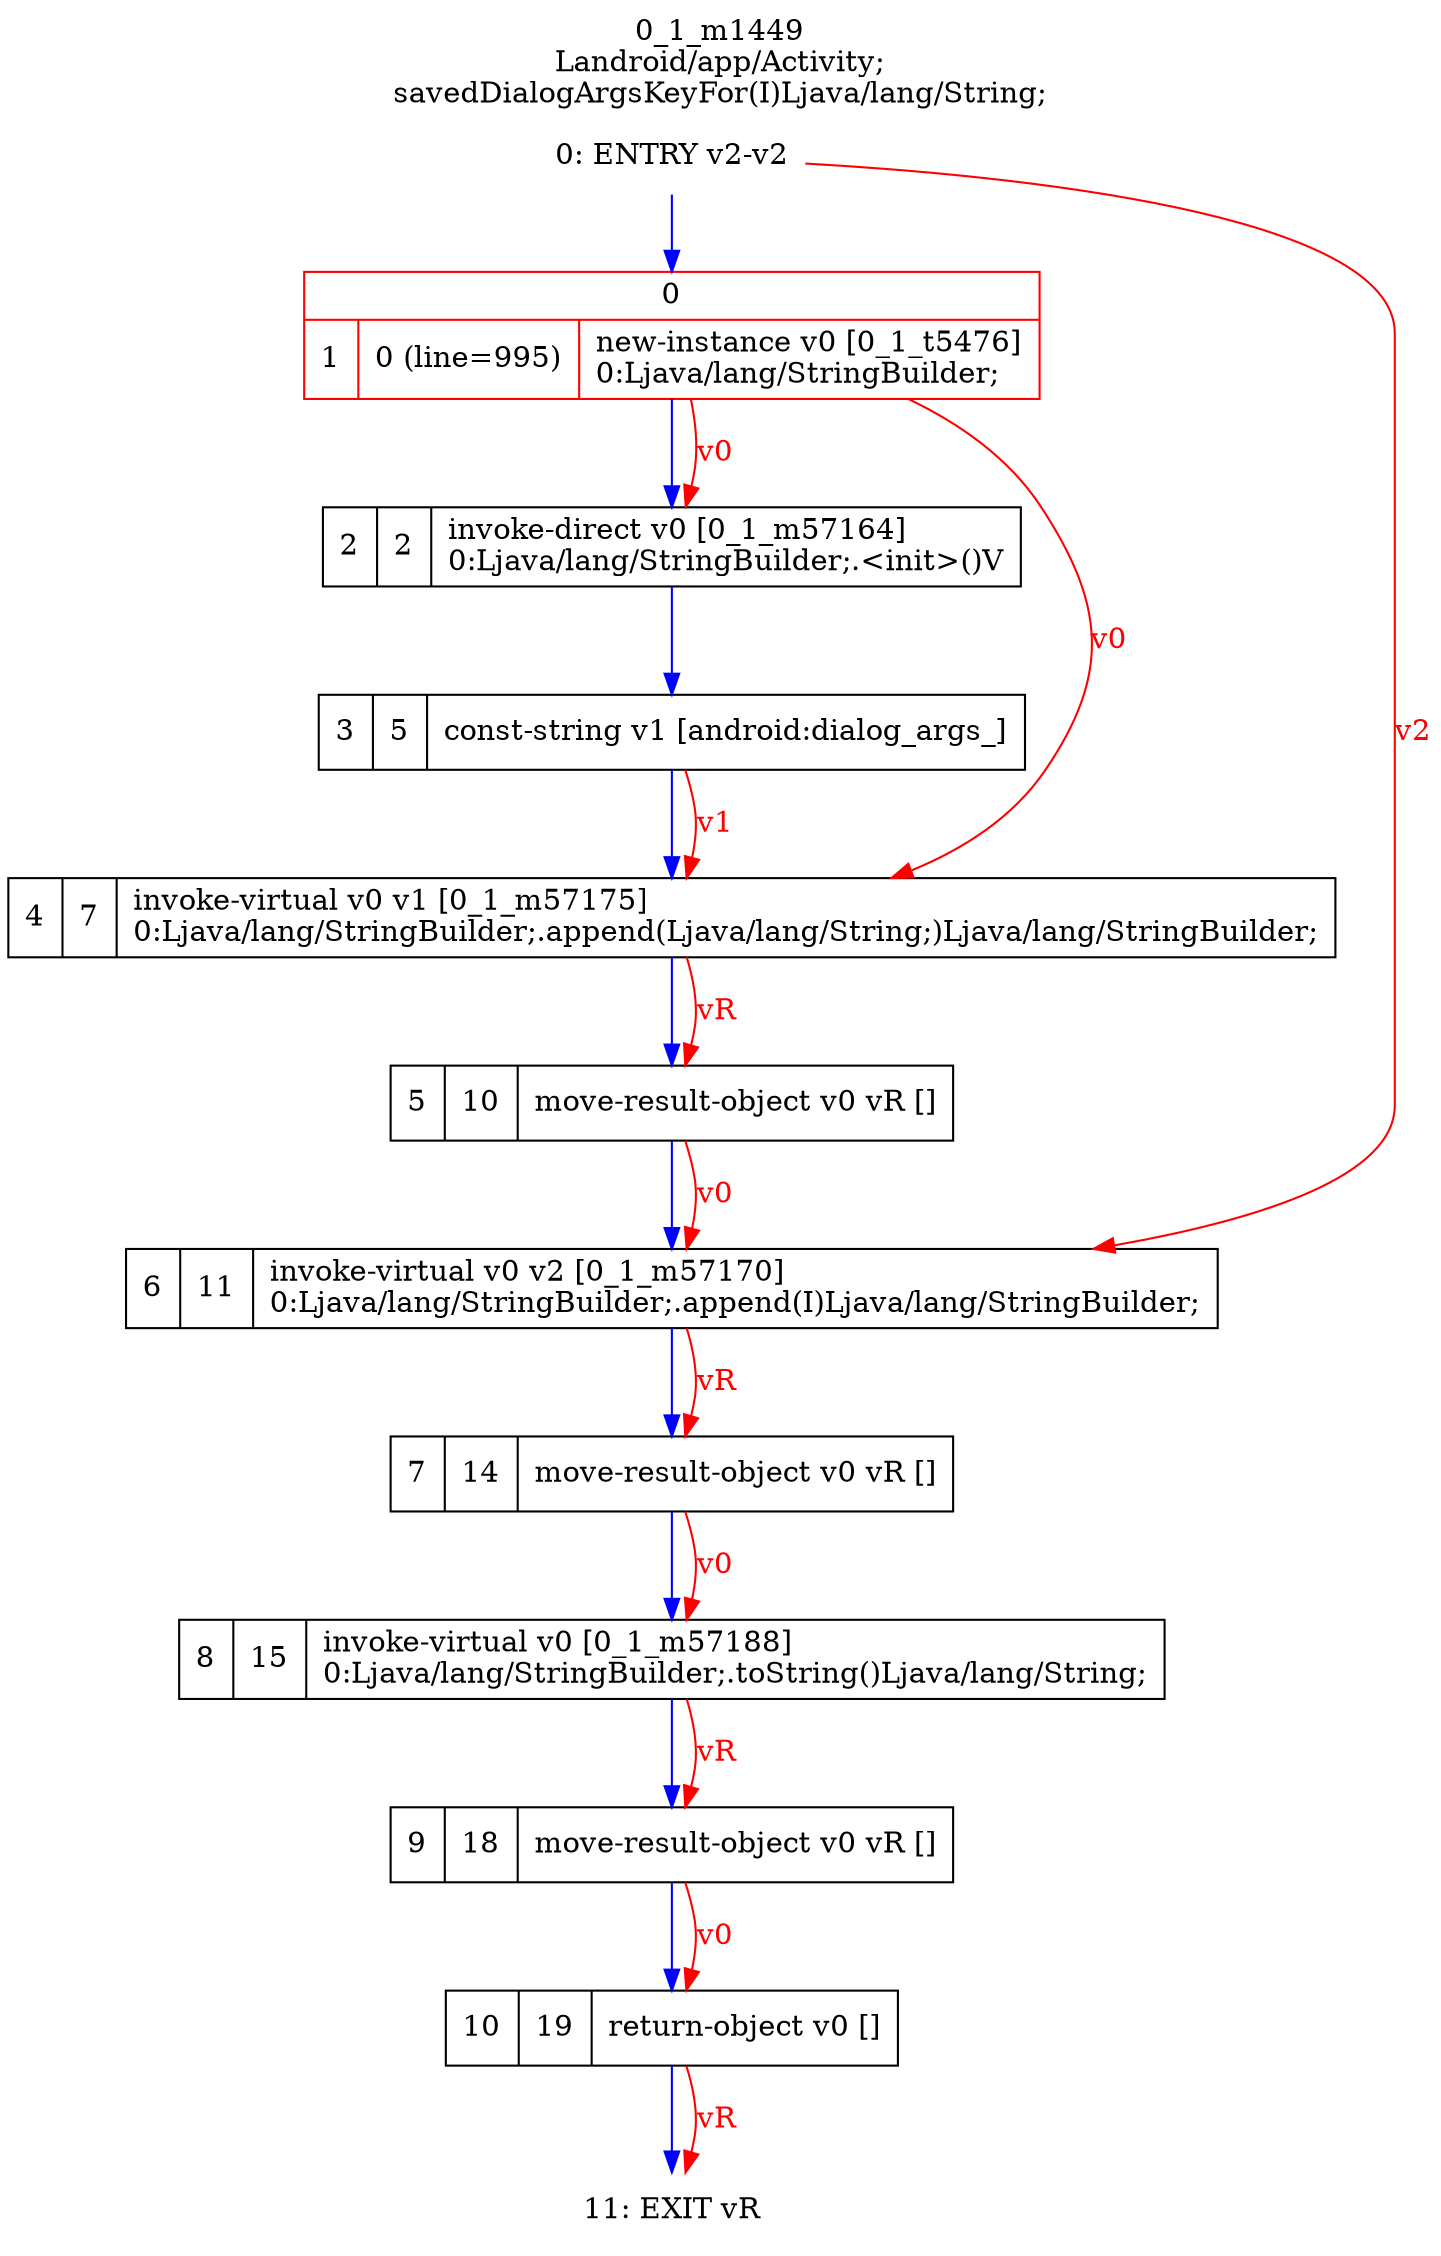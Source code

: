 digraph G {
rankdir=UD;
labelloc=t;
label="0_1_m1449\nLandroid/app/Activity;
savedDialogArgsKeyFor(I)Ljava/lang/String;";
0[label="0: ENTRY v2-v2",shape=plaintext];
1[label="{0|{1|0 (line=995)|new-instance v0 [0_1_t5476]\l0:Ljava/lang/StringBuilder;\l}}",shape=record, color=red];
2[label="2|2|invoke-direct v0 [0_1_m57164]\l0:Ljava/lang/StringBuilder;.\<init\>()V\l",shape=record,URL="0_1_m57164.dot"];
3[label="3|5|const-string v1 [android:dialog_args_]\l",shape=record];
4[label="4|7|invoke-virtual v0 v1 [0_1_m57175]\l0:Ljava/lang/StringBuilder;.append(Ljava/lang/String;)Ljava/lang/StringBuilder;\l",shape=record,URL="0_1_m57175.dot"];
5[label="5|10|move-result-object v0 vR []\l",shape=record];
6[label="6|11|invoke-virtual v0 v2 [0_1_m57170]\l0:Ljava/lang/StringBuilder;.append(I)Ljava/lang/StringBuilder;\l",shape=record,URL="0_1_m57170.dot"];
7[label="7|14|move-result-object v0 vR []\l",shape=record];
8[label="8|15|invoke-virtual v0 [0_1_m57188]\l0:Ljava/lang/StringBuilder;.toString()Ljava/lang/String;\l",shape=record,URL="0_1_m57188.dot"];
9[label="9|18|move-result-object v0 vR []\l",shape=record];
10[label="10|19|return-object v0 []\l",shape=record];
11[label="11: EXIT vR",shape=plaintext];
0->1 [color=blue, fontcolor=blue,weight=100, taillabel=""];
1->2 [color=blue, fontcolor=blue,weight=100, taillabel=""];
2->3 [color=blue, fontcolor=blue,weight=100, taillabel=""];
3->4 [color=blue, fontcolor=blue,weight=100, taillabel=""];
4->5 [color=blue, fontcolor=blue,weight=100, taillabel=""];
5->6 [color=blue, fontcolor=blue,weight=100, taillabel=""];
6->7 [color=blue, fontcolor=blue,weight=100, taillabel=""];
7->8 [color=blue, fontcolor=blue,weight=100, taillabel=""];
8->9 [color=blue, fontcolor=blue,weight=100, taillabel=""];
9->10 [color=blue, fontcolor=blue,weight=100, taillabel=""];
10->11 [color=blue, fontcolor=blue,weight=100, taillabel=""];
1->2 [color=red, fontcolor=red, label="v0"];
1->4 [color=red, fontcolor=red, label="v0"];
3->4 [color=red, fontcolor=red, label="v1"];
4->5 [color=red, fontcolor=red, label="vR"];
0->6 [color=red, fontcolor=red, label="v2"];
5->6 [color=red, fontcolor=red, label="v0"];
6->7 [color=red, fontcolor=red, label="vR"];
7->8 [color=red, fontcolor=red, label="v0"];
8->9 [color=red, fontcolor=red, label="vR"];
9->10 [color=red, fontcolor=red, label="v0"];
10->11 [color=red, fontcolor=red, label="vR"];
}
